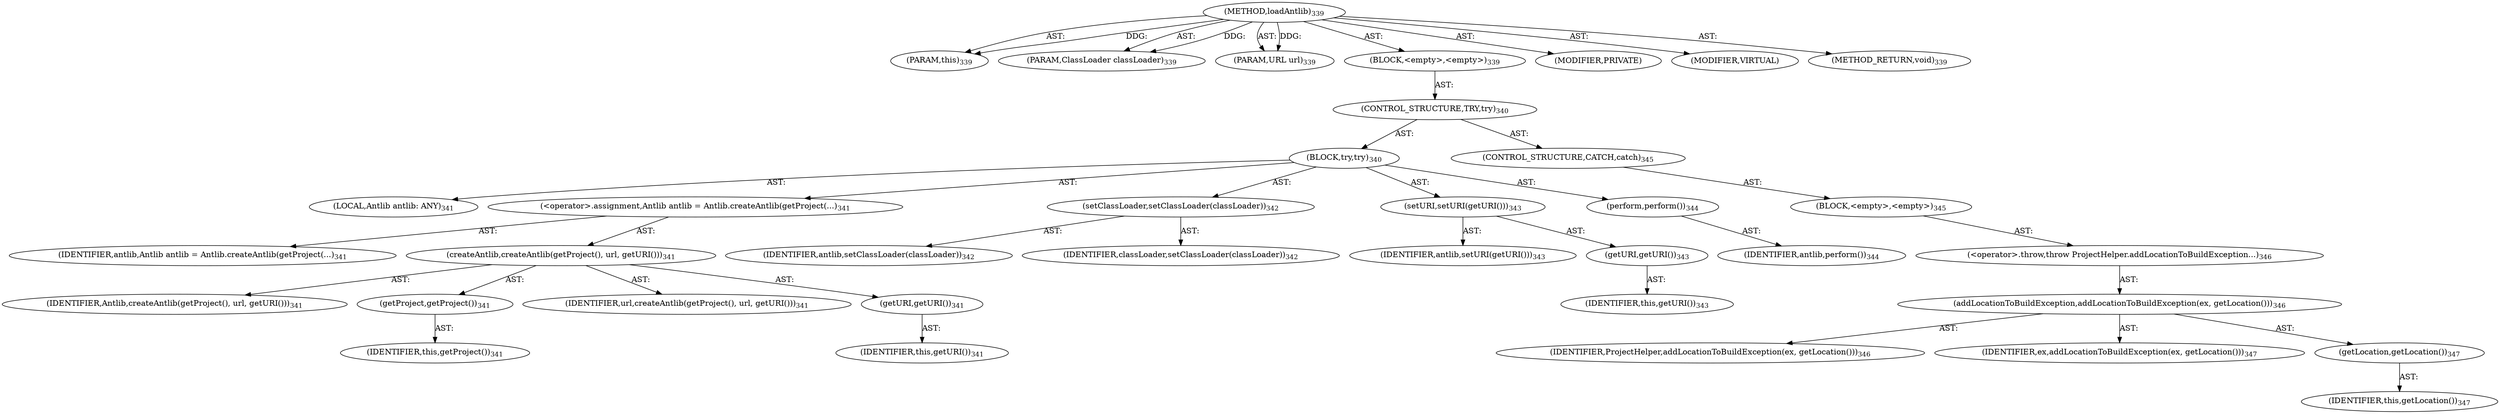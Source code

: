 digraph "loadAntlib" {  
"111669149712" [label = <(METHOD,loadAntlib)<SUB>339</SUB>> ]
"115964117003" [label = <(PARAM,this)<SUB>339</SUB>> ]
"115964117026" [label = <(PARAM,ClassLoader classLoader)<SUB>339</SUB>> ]
"115964117027" [label = <(PARAM,URL url)<SUB>339</SUB>> ]
"25769803824" [label = <(BLOCK,&lt;empty&gt;,&lt;empty&gt;)<SUB>339</SUB>> ]
"47244640284" [label = <(CONTROL_STRUCTURE,TRY,try)<SUB>340</SUB>> ]
"25769803825" [label = <(BLOCK,try,try)<SUB>340</SUB>> ]
"94489280527" [label = <(LOCAL,Antlib antlib: ANY)<SUB>341</SUB>> ]
"30064771235" [label = <(&lt;operator&gt;.assignment,Antlib antlib = Antlib.createAntlib(getProject(...)<SUB>341</SUB>> ]
"68719476888" [label = <(IDENTIFIER,antlib,Antlib antlib = Antlib.createAntlib(getProject(...)<SUB>341</SUB>> ]
"30064771236" [label = <(createAntlib,createAntlib(getProject(), url, getURI()))<SUB>341</SUB>> ]
"68719476889" [label = <(IDENTIFIER,Antlib,createAntlib(getProject(), url, getURI()))<SUB>341</SUB>> ]
"30064771237" [label = <(getProject,getProject())<SUB>341</SUB>> ]
"68719476764" [label = <(IDENTIFIER,this,getProject())<SUB>341</SUB>> ]
"68719476890" [label = <(IDENTIFIER,url,createAntlib(getProject(), url, getURI()))<SUB>341</SUB>> ]
"30064771238" [label = <(getURI,getURI())<SUB>341</SUB>> ]
"68719476765" [label = <(IDENTIFIER,this,getURI())<SUB>341</SUB>> ]
"30064771239" [label = <(setClassLoader,setClassLoader(classLoader))<SUB>342</SUB>> ]
"68719476891" [label = <(IDENTIFIER,antlib,setClassLoader(classLoader))<SUB>342</SUB>> ]
"68719476892" [label = <(IDENTIFIER,classLoader,setClassLoader(classLoader))<SUB>342</SUB>> ]
"30064771240" [label = <(setURI,setURI(getURI()))<SUB>343</SUB>> ]
"68719476893" [label = <(IDENTIFIER,antlib,setURI(getURI()))<SUB>343</SUB>> ]
"30064771241" [label = <(getURI,getURI())<SUB>343</SUB>> ]
"68719476766" [label = <(IDENTIFIER,this,getURI())<SUB>343</SUB>> ]
"30064771242" [label = <(perform,perform())<SUB>344</SUB>> ]
"68719476894" [label = <(IDENTIFIER,antlib,perform())<SUB>344</SUB>> ]
"47244640285" [label = <(CONTROL_STRUCTURE,CATCH,catch)<SUB>345</SUB>> ]
"25769803826" [label = <(BLOCK,&lt;empty&gt;,&lt;empty&gt;)<SUB>345</SUB>> ]
"30064771243" [label = <(&lt;operator&gt;.throw,throw ProjectHelper.addLocationToBuildException...)<SUB>346</SUB>> ]
"30064771244" [label = <(addLocationToBuildException,addLocationToBuildException(ex, getLocation()))<SUB>346</SUB>> ]
"68719476895" [label = <(IDENTIFIER,ProjectHelper,addLocationToBuildException(ex, getLocation()))<SUB>346</SUB>> ]
"68719476896" [label = <(IDENTIFIER,ex,addLocationToBuildException(ex, getLocation()))<SUB>347</SUB>> ]
"30064771245" [label = <(getLocation,getLocation())<SUB>347</SUB>> ]
"68719476767" [label = <(IDENTIFIER,this,getLocation())<SUB>347</SUB>> ]
"133143986229" [label = <(MODIFIER,PRIVATE)> ]
"133143986230" [label = <(MODIFIER,VIRTUAL)> ]
"128849018896" [label = <(METHOD_RETURN,void)<SUB>339</SUB>> ]
  "111669149712" -> "115964117003"  [ label = "AST: "] 
  "111669149712" -> "115964117026"  [ label = "AST: "] 
  "111669149712" -> "115964117027"  [ label = "AST: "] 
  "111669149712" -> "25769803824"  [ label = "AST: "] 
  "111669149712" -> "133143986229"  [ label = "AST: "] 
  "111669149712" -> "133143986230"  [ label = "AST: "] 
  "111669149712" -> "128849018896"  [ label = "AST: "] 
  "25769803824" -> "47244640284"  [ label = "AST: "] 
  "47244640284" -> "25769803825"  [ label = "AST: "] 
  "47244640284" -> "47244640285"  [ label = "AST: "] 
  "25769803825" -> "94489280527"  [ label = "AST: "] 
  "25769803825" -> "30064771235"  [ label = "AST: "] 
  "25769803825" -> "30064771239"  [ label = "AST: "] 
  "25769803825" -> "30064771240"  [ label = "AST: "] 
  "25769803825" -> "30064771242"  [ label = "AST: "] 
  "30064771235" -> "68719476888"  [ label = "AST: "] 
  "30064771235" -> "30064771236"  [ label = "AST: "] 
  "30064771236" -> "68719476889"  [ label = "AST: "] 
  "30064771236" -> "30064771237"  [ label = "AST: "] 
  "30064771236" -> "68719476890"  [ label = "AST: "] 
  "30064771236" -> "30064771238"  [ label = "AST: "] 
  "30064771237" -> "68719476764"  [ label = "AST: "] 
  "30064771238" -> "68719476765"  [ label = "AST: "] 
  "30064771239" -> "68719476891"  [ label = "AST: "] 
  "30064771239" -> "68719476892"  [ label = "AST: "] 
  "30064771240" -> "68719476893"  [ label = "AST: "] 
  "30064771240" -> "30064771241"  [ label = "AST: "] 
  "30064771241" -> "68719476766"  [ label = "AST: "] 
  "30064771242" -> "68719476894"  [ label = "AST: "] 
  "47244640285" -> "25769803826"  [ label = "AST: "] 
  "25769803826" -> "30064771243"  [ label = "AST: "] 
  "30064771243" -> "30064771244"  [ label = "AST: "] 
  "30064771244" -> "68719476895"  [ label = "AST: "] 
  "30064771244" -> "68719476896"  [ label = "AST: "] 
  "30064771244" -> "30064771245"  [ label = "AST: "] 
  "30064771245" -> "68719476767"  [ label = "AST: "] 
  "111669149712" -> "115964117003"  [ label = "DDG: "] 
  "111669149712" -> "115964117026"  [ label = "DDG: "] 
  "111669149712" -> "115964117027"  [ label = "DDG: "] 
}
